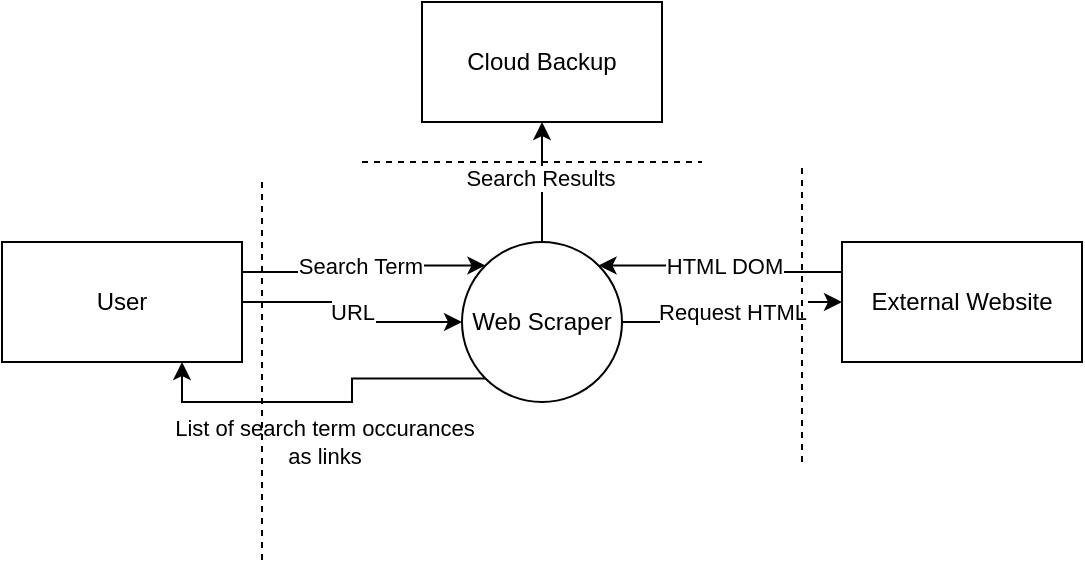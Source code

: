 <mxfile version="23.0.2" type="device">
  <diagram name="Page-1" id="U4F3m74HZsxOpc7U4rrr">
    <mxGraphModel dx="1036" dy="614" grid="1" gridSize="10" guides="1" tooltips="1" connect="1" arrows="1" fold="1" page="1" pageScale="1" pageWidth="827" pageHeight="1169" math="0" shadow="0">
      <root>
        <mxCell id="0" />
        <mxCell id="1" parent="0" />
        <mxCell id="FSQZrcTXS7hrjYykw261-16" style="edgeStyle=orthogonalEdgeStyle;rounded=0;orthogonalLoop=1;jettySize=auto;html=1;exitX=0;exitY=1;exitDx=0;exitDy=0;entryX=0.75;entryY=1;entryDx=0;entryDy=0;" parent="1" source="FSQZrcTXS7hrjYykw261-1" target="FSQZrcTXS7hrjYykw261-2" edge="1">
          <mxGeometry relative="1" as="geometry" />
        </mxCell>
        <mxCell id="FSQZrcTXS7hrjYykw261-17" value="List of search term occurances&lt;br&gt;as links" style="edgeLabel;html=1;align=center;verticalAlign=middle;resizable=0;points=[];" parent="FSQZrcTXS7hrjYykw261-16" vertex="1" connectable="0">
          <mxGeometry x="0.099" y="-4" relative="1" as="geometry">
            <mxPoint x="8" y="24" as="offset" />
          </mxGeometry>
        </mxCell>
        <mxCell id="FSQZrcTXS7hrjYykw261-19" style="edgeStyle=orthogonalEdgeStyle;rounded=0;orthogonalLoop=1;jettySize=auto;html=1;exitX=0.5;exitY=0;exitDx=0;exitDy=0;entryX=0.5;entryY=1;entryDx=0;entryDy=0;" parent="1" source="FSQZrcTXS7hrjYykw261-1" target="FSQZrcTXS7hrjYykw261-18" edge="1">
          <mxGeometry relative="1" as="geometry" />
        </mxCell>
        <mxCell id="FSQZrcTXS7hrjYykw261-20" value="Search Results" style="edgeLabel;html=1;align=center;verticalAlign=middle;resizable=0;points=[];" parent="FSQZrcTXS7hrjYykw261-19" vertex="1" connectable="0">
          <mxGeometry x="0.067" y="1" relative="1" as="geometry">
            <mxPoint as="offset" />
          </mxGeometry>
        </mxCell>
        <mxCell id="FSQZrcTXS7hrjYykw261-21" value="Request HTML" style="edgeStyle=orthogonalEdgeStyle;rounded=0;orthogonalLoop=1;jettySize=auto;html=1;exitX=1;exitY=0.5;exitDx=0;exitDy=0;" parent="1" source="FSQZrcTXS7hrjYykw261-1" target="FSQZrcTXS7hrjYykw261-6" edge="1">
          <mxGeometry relative="1" as="geometry" />
        </mxCell>
        <mxCell id="FSQZrcTXS7hrjYykw261-1" value="Web Scraper" style="ellipse;whiteSpace=wrap;html=1;aspect=fixed;" parent="1" vertex="1">
          <mxGeometry x="390" y="210" width="80" height="80" as="geometry" />
        </mxCell>
        <mxCell id="FSQZrcTXS7hrjYykw261-10" value="URL" style="edgeStyle=orthogonalEdgeStyle;rounded=0;orthogonalLoop=1;jettySize=auto;html=1;exitX=1;exitY=0.5;exitDx=0;exitDy=0;" parent="1" source="FSQZrcTXS7hrjYykw261-2" target="FSQZrcTXS7hrjYykw261-1" edge="1">
          <mxGeometry relative="1" as="geometry" />
        </mxCell>
        <mxCell id="FSQZrcTXS7hrjYykw261-11" value="Search Term" style="edgeStyle=orthogonalEdgeStyle;rounded=0;orthogonalLoop=1;jettySize=auto;html=1;exitX=1;exitY=0.25;exitDx=0;exitDy=0;entryX=0;entryY=0;entryDx=0;entryDy=0;" parent="1" source="FSQZrcTXS7hrjYykw261-2" target="FSQZrcTXS7hrjYykw261-1" edge="1">
          <mxGeometry relative="1" as="geometry" />
        </mxCell>
        <mxCell id="FSQZrcTXS7hrjYykw261-2" value="User" style="rounded=0;whiteSpace=wrap;html=1;" parent="1" vertex="1">
          <mxGeometry x="160" y="210" width="120" height="60" as="geometry" />
        </mxCell>
        <mxCell id="FSQZrcTXS7hrjYykw261-22" value="HTML DOM" style="edgeStyle=orthogonalEdgeStyle;rounded=0;orthogonalLoop=1;jettySize=auto;html=1;exitX=0;exitY=0.25;exitDx=0;exitDy=0;entryX=1;entryY=0;entryDx=0;entryDy=0;" parent="1" source="FSQZrcTXS7hrjYykw261-6" target="FSQZrcTXS7hrjYykw261-1" edge="1">
          <mxGeometry relative="1" as="geometry" />
        </mxCell>
        <mxCell id="FSQZrcTXS7hrjYykw261-6" value="External Website" style="rounded=0;whiteSpace=wrap;html=1;" parent="1" vertex="1">
          <mxGeometry x="580" y="210" width="120" height="60" as="geometry" />
        </mxCell>
        <mxCell id="FSQZrcTXS7hrjYykw261-18" value="Cloud Backup" style="rounded=0;whiteSpace=wrap;html=1;" parent="1" vertex="1">
          <mxGeometry x="370" y="90" width="120" height="60" as="geometry" />
        </mxCell>
        <mxCell id="FSQZrcTXS7hrjYykw261-23" value="" style="endArrow=none;dashed=1;html=1;rounded=0;" parent="1" edge="1">
          <mxGeometry width="50" height="50" relative="1" as="geometry">
            <mxPoint x="290" y="180" as="sourcePoint" />
            <mxPoint x="290" y="370" as="targetPoint" />
          </mxGeometry>
        </mxCell>
        <mxCell id="FSQZrcTXS7hrjYykw261-24" value="" style="endArrow=none;dashed=1;html=1;rounded=0;" parent="1" edge="1">
          <mxGeometry width="50" height="50" relative="1" as="geometry">
            <mxPoint x="340" y="170" as="sourcePoint" />
            <mxPoint x="510" y="170" as="targetPoint" />
          </mxGeometry>
        </mxCell>
        <mxCell id="FSQZrcTXS7hrjYykw261-25" value="" style="endArrow=none;dashed=1;html=1;rounded=0;" parent="1" edge="1">
          <mxGeometry width="50" height="50" relative="1" as="geometry">
            <mxPoint x="560" y="320" as="sourcePoint" />
            <mxPoint x="560" y="170" as="targetPoint" />
          </mxGeometry>
        </mxCell>
      </root>
    </mxGraphModel>
  </diagram>
</mxfile>
